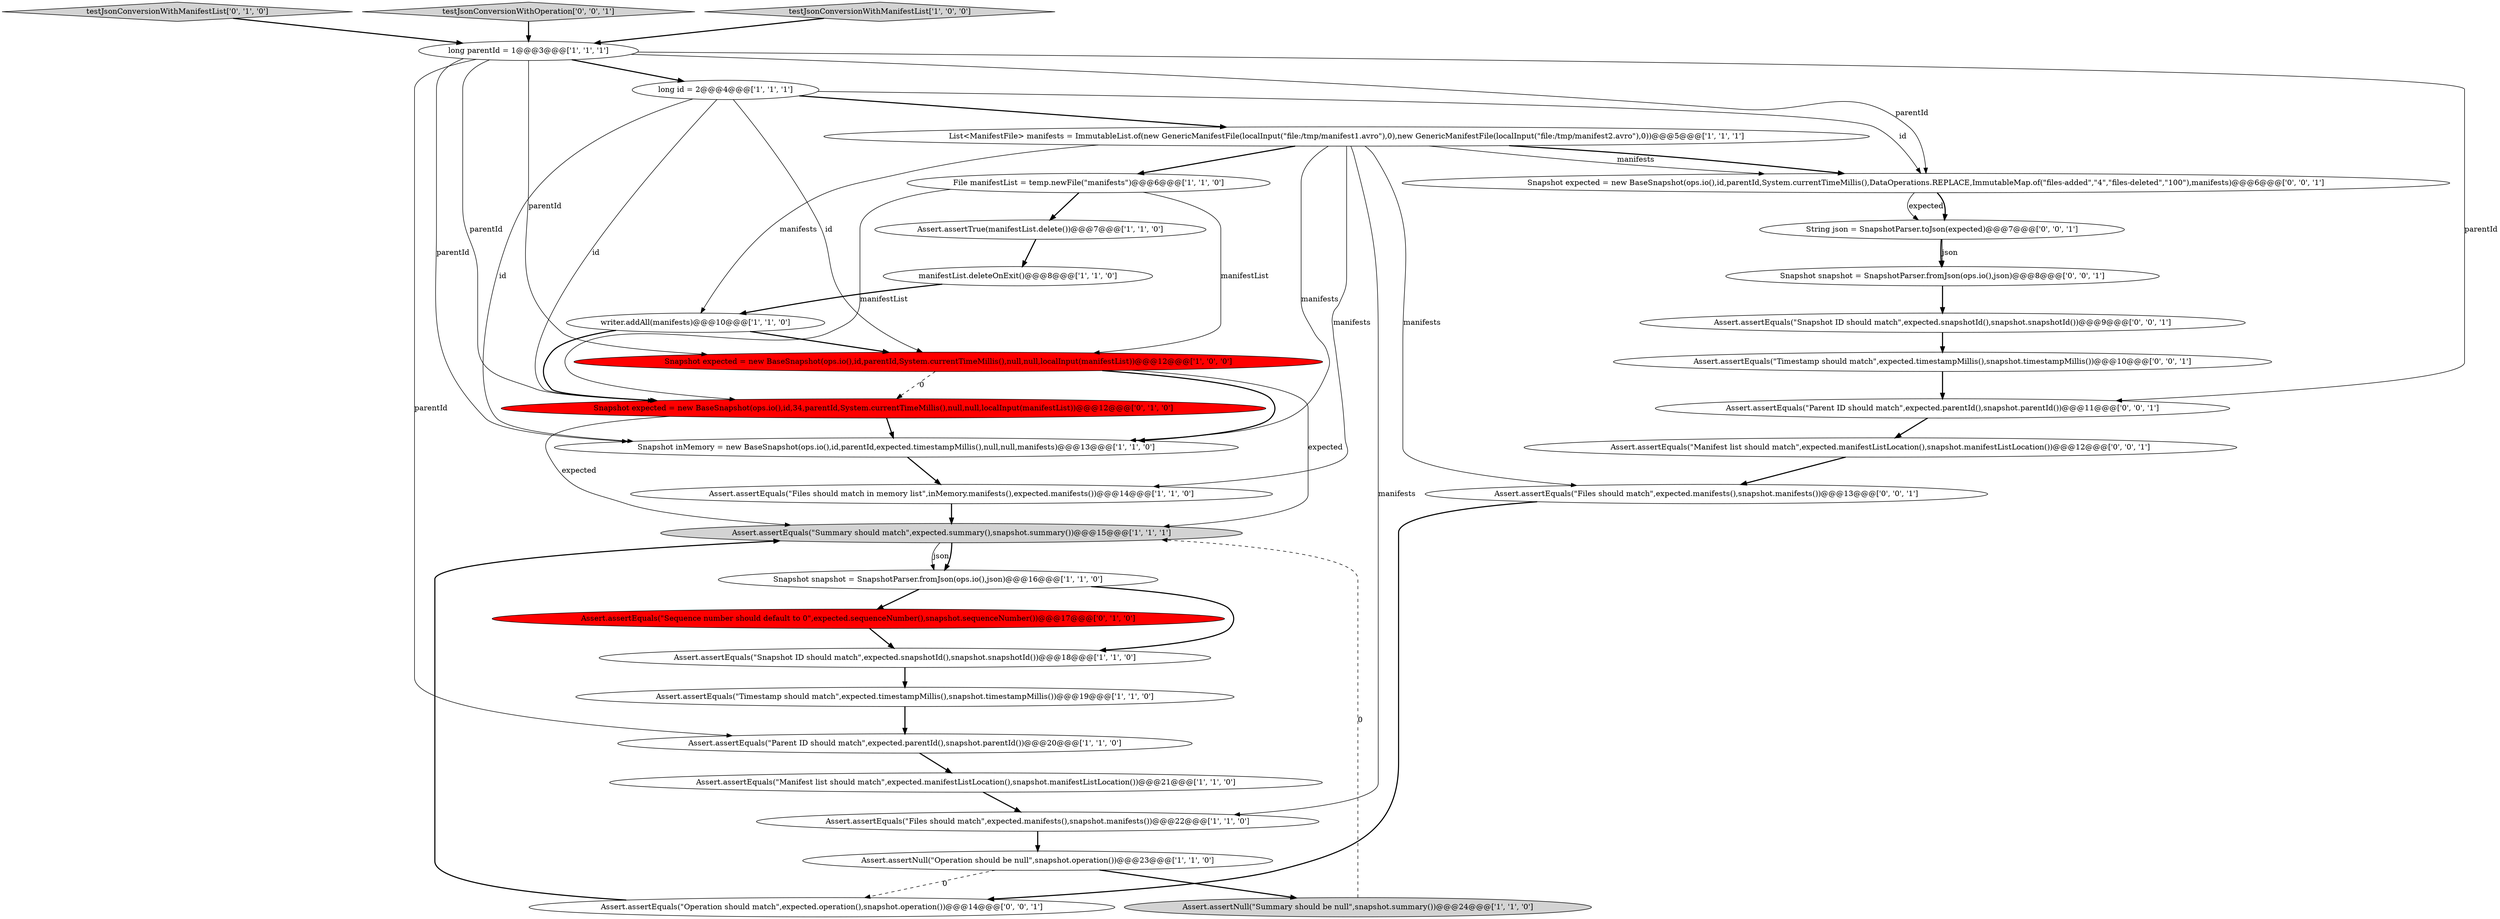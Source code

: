 digraph {
22 [style = filled, label = "testJsonConversionWithManifestList['0', '1', '0']", fillcolor = lightgray, shape = diamond image = "AAA0AAABBB2BBB"];
32 [style = filled, label = "Assert.assertEquals(\"Timestamp should match\",expected.timestampMillis(),snapshot.timestampMillis())@@@10@@@['0', '0', '1']", fillcolor = white, shape = ellipse image = "AAA0AAABBB3BBB"];
12 [style = filled, label = "Assert.assertEquals(\"Files should match\",expected.manifests(),snapshot.manifests())@@@22@@@['1', '1', '0']", fillcolor = white, shape = ellipse image = "AAA0AAABBB1BBB"];
8 [style = filled, label = "Assert.assertEquals(\"Summary should match\",expected.summary(),snapshot.summary())@@@15@@@['1', '1', '1']", fillcolor = lightgray, shape = ellipse image = "AAA0AAABBB1BBB"];
28 [style = filled, label = "Assert.assertEquals(\"Operation should match\",expected.operation(),snapshot.operation())@@@14@@@['0', '0', '1']", fillcolor = white, shape = ellipse image = "AAA0AAABBB3BBB"];
23 [style = filled, label = "Assert.assertEquals(\"Snapshot ID should match\",expected.snapshotId(),snapshot.snapshotId())@@@9@@@['0', '0', '1']", fillcolor = white, shape = ellipse image = "AAA0AAABBB3BBB"];
15 [style = filled, label = "writer.addAll(manifests)@@@10@@@['1', '1', '0']", fillcolor = white, shape = ellipse image = "AAA0AAABBB1BBB"];
24 [style = filled, label = "String json = SnapshotParser.toJson(expected)@@@7@@@['0', '0', '1']", fillcolor = white, shape = ellipse image = "AAA0AAABBB3BBB"];
31 [style = filled, label = "Assert.assertEquals(\"Files should match\",expected.manifests(),snapshot.manifests())@@@13@@@['0', '0', '1']", fillcolor = white, shape = ellipse image = "AAA0AAABBB3BBB"];
10 [style = filled, label = "long id = 2@@@4@@@['1', '1', '1']", fillcolor = white, shape = ellipse image = "AAA0AAABBB1BBB"];
6 [style = filled, label = "Assert.assertTrue(manifestList.delete())@@@7@@@['1', '1', '0']", fillcolor = white, shape = ellipse image = "AAA0AAABBB1BBB"];
21 [style = filled, label = "Snapshot expected = new BaseSnapshot(ops.io(),id,34,parentId,System.currentTimeMillis(),null,null,localInput(manifestList))@@@12@@@['0', '1', '0']", fillcolor = red, shape = ellipse image = "AAA1AAABBB2BBB"];
0 [style = filled, label = "Assert.assertEquals(\"Timestamp should match\",expected.timestampMillis(),snapshot.timestampMillis())@@@19@@@['1', '1', '0']", fillcolor = white, shape = ellipse image = "AAA0AAABBB1BBB"];
27 [style = filled, label = "Assert.assertEquals(\"Parent ID should match\",expected.parentId(),snapshot.parentId())@@@11@@@['0', '0', '1']", fillcolor = white, shape = ellipse image = "AAA0AAABBB3BBB"];
25 [style = filled, label = "Snapshot expected = new BaseSnapshot(ops.io(),id,parentId,System.currentTimeMillis(),DataOperations.REPLACE,ImmutableMap.of(\"files-added\",\"4\",\"files-deleted\",\"100\"),manifests)@@@6@@@['0', '0', '1']", fillcolor = white, shape = ellipse image = "AAA0AAABBB3BBB"];
2 [style = filled, label = "Assert.assertEquals(\"Files should match in memory list\",inMemory.manifests(),expected.manifests())@@@14@@@['1', '1', '0']", fillcolor = white, shape = ellipse image = "AAA0AAABBB1BBB"];
5 [style = filled, label = "File manifestList = temp.newFile(\"manifests\")@@@6@@@['1', '1', '0']", fillcolor = white, shape = ellipse image = "AAA0AAABBB1BBB"];
9 [style = filled, label = "Assert.assertNull(\"Summary should be null\",snapshot.summary())@@@24@@@['1', '1', '0']", fillcolor = lightgray, shape = ellipse image = "AAA0AAABBB1BBB"];
20 [style = filled, label = "Assert.assertEquals(\"Sequence number should default to 0\",expected.sequenceNumber(),snapshot.sequenceNumber())@@@17@@@['0', '1', '0']", fillcolor = red, shape = ellipse image = "AAA1AAABBB2BBB"];
1 [style = filled, label = "long parentId = 1@@@3@@@['1', '1', '1']", fillcolor = white, shape = ellipse image = "AAA0AAABBB1BBB"];
29 [style = filled, label = "testJsonConversionWithOperation['0', '0', '1']", fillcolor = lightgray, shape = diamond image = "AAA0AAABBB3BBB"];
3 [style = filled, label = "Assert.assertEquals(\"Snapshot ID should match\",expected.snapshotId(),snapshot.snapshotId())@@@18@@@['1', '1', '0']", fillcolor = white, shape = ellipse image = "AAA0AAABBB1BBB"];
16 [style = filled, label = "Assert.assertEquals(\"Parent ID should match\",expected.parentId(),snapshot.parentId())@@@20@@@['1', '1', '0']", fillcolor = white, shape = ellipse image = "AAA0AAABBB1BBB"];
4 [style = filled, label = "testJsonConversionWithManifestList['1', '0', '0']", fillcolor = lightgray, shape = diamond image = "AAA0AAABBB1BBB"];
26 [style = filled, label = "Snapshot snapshot = SnapshotParser.fromJson(ops.io(),json)@@@8@@@['0', '0', '1']", fillcolor = white, shape = ellipse image = "AAA0AAABBB3BBB"];
18 [style = filled, label = "Assert.assertEquals(\"Manifest list should match\",expected.manifestListLocation(),snapshot.manifestListLocation())@@@21@@@['1', '1', '0']", fillcolor = white, shape = ellipse image = "AAA0AAABBB1BBB"];
11 [style = filled, label = "Snapshot snapshot = SnapshotParser.fromJson(ops.io(),json)@@@16@@@['1', '1', '0']", fillcolor = white, shape = ellipse image = "AAA0AAABBB1BBB"];
19 [style = filled, label = "Assert.assertNull(\"Operation should be null\",snapshot.operation())@@@23@@@['1', '1', '0']", fillcolor = white, shape = ellipse image = "AAA0AAABBB1BBB"];
13 [style = filled, label = "Snapshot expected = new BaseSnapshot(ops.io(),id,parentId,System.currentTimeMillis(),null,null,localInput(manifestList))@@@12@@@['1', '0', '0']", fillcolor = red, shape = ellipse image = "AAA1AAABBB1BBB"];
7 [style = filled, label = "manifestList.deleteOnExit()@@@8@@@['1', '1', '0']", fillcolor = white, shape = ellipse image = "AAA0AAABBB1BBB"];
30 [style = filled, label = "Assert.assertEquals(\"Manifest list should match\",expected.manifestListLocation(),snapshot.manifestListLocation())@@@12@@@['0', '0', '1']", fillcolor = white, shape = ellipse image = "AAA0AAABBB3BBB"];
17 [style = filled, label = "Snapshot inMemory = new BaseSnapshot(ops.io(),id,parentId,expected.timestampMillis(),null,null,manifests)@@@13@@@['1', '1', '0']", fillcolor = white, shape = ellipse image = "AAA0AAABBB1BBB"];
14 [style = filled, label = "List<ManifestFile> manifests = ImmutableList.of(new GenericManifestFile(localInput(\"file:/tmp/manifest1.avro\"),0),new GenericManifestFile(localInput(\"file:/tmp/manifest2.avro\"),0))@@@5@@@['1', '1', '1']", fillcolor = white, shape = ellipse image = "AAA0AAABBB1BBB"];
11->20 [style = bold, label=""];
0->16 [style = bold, label=""];
25->24 [style = solid, label="expected"];
15->13 [style = bold, label=""];
16->18 [style = bold, label=""];
14->25 [style = bold, label=""];
10->14 [style = bold, label=""];
15->21 [style = bold, label=""];
8->11 [style = solid, label="json"];
1->17 [style = solid, label="parentId"];
1->25 [style = solid, label="parentId"];
27->30 [style = bold, label=""];
14->2 [style = solid, label="manifests"];
18->12 [style = bold, label=""];
23->32 [style = bold, label=""];
10->21 [style = solid, label="id"];
32->27 [style = bold, label=""];
20->3 [style = bold, label=""];
13->8 [style = solid, label="expected"];
10->25 [style = solid, label="id"];
9->8 [style = dashed, label="0"];
14->15 [style = solid, label="manifests"];
5->21 [style = solid, label="manifestList"];
3->0 [style = bold, label=""];
14->17 [style = solid, label="manifests"];
25->24 [style = bold, label=""];
13->17 [style = bold, label=""];
24->26 [style = bold, label=""];
1->13 [style = solid, label="parentId"];
13->21 [style = dashed, label="0"];
10->13 [style = solid, label="id"];
5->6 [style = bold, label=""];
17->2 [style = bold, label=""];
24->26 [style = solid, label="json"];
19->9 [style = bold, label=""];
11->3 [style = bold, label=""];
21->8 [style = solid, label="expected"];
30->31 [style = bold, label=""];
14->31 [style = solid, label="manifests"];
1->27 [style = solid, label="parentId"];
26->23 [style = bold, label=""];
28->8 [style = bold, label=""];
19->28 [style = dashed, label="0"];
10->17 [style = solid, label="id"];
7->15 [style = bold, label=""];
4->1 [style = bold, label=""];
5->13 [style = solid, label="manifestList"];
22->1 [style = bold, label=""];
31->28 [style = bold, label=""];
29->1 [style = bold, label=""];
14->25 [style = solid, label="manifests"];
6->7 [style = bold, label=""];
12->19 [style = bold, label=""];
1->16 [style = solid, label="parentId"];
1->10 [style = bold, label=""];
8->11 [style = bold, label=""];
21->17 [style = bold, label=""];
14->12 [style = solid, label="manifests"];
1->21 [style = solid, label="parentId"];
2->8 [style = bold, label=""];
14->5 [style = bold, label=""];
}
